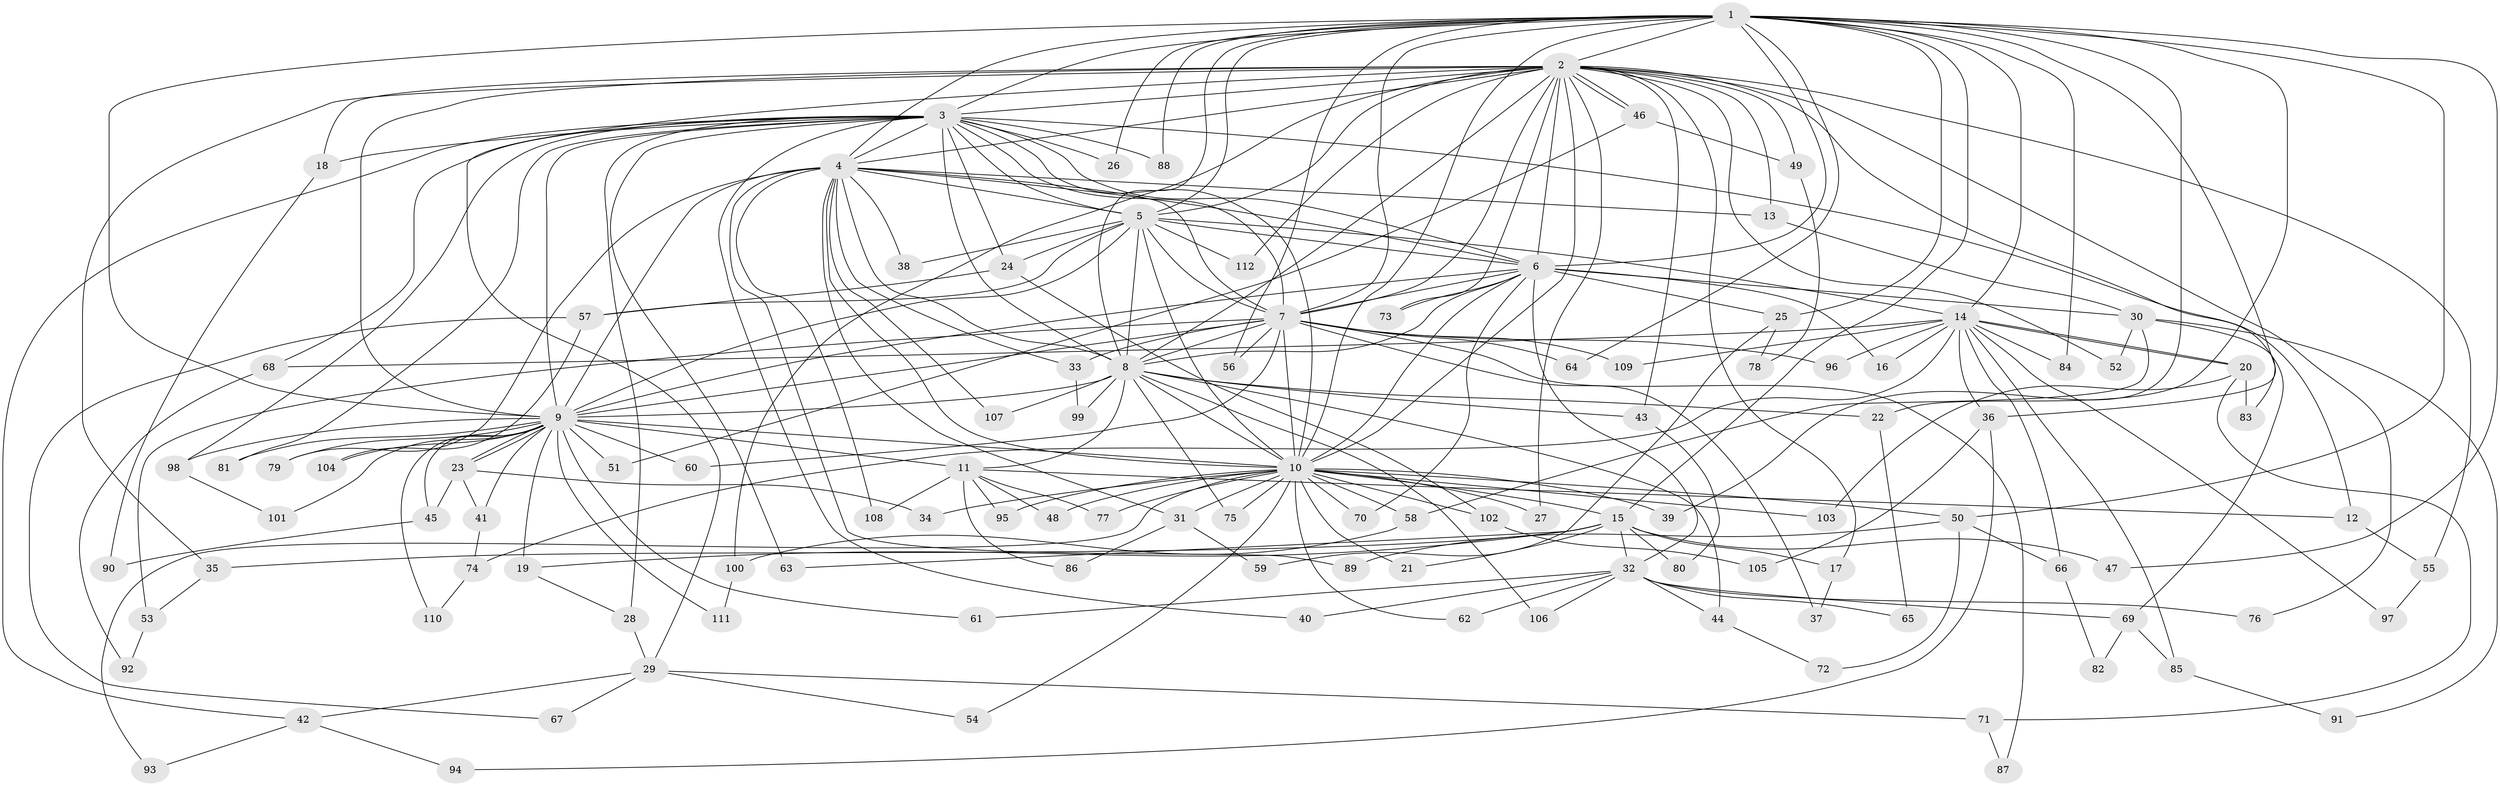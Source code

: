 // coarse degree distribution, {3: 0.08823529411764706, 10: 0.029411764705882353, 4: 0.2647058823529412, 6: 0.08823529411764706, 2: 0.17647058823529413, 19: 0.029411764705882353, 9: 0.08823529411764706, 5: 0.11764705882352941, 17: 0.029411764705882353, 13: 0.029411764705882353, 11: 0.029411764705882353, 20: 0.029411764705882353}
// Generated by graph-tools (version 1.1) at 2025/36/03/04/25 23:36:37]
// undirected, 112 vertices, 249 edges
graph export_dot {
  node [color=gray90,style=filled];
  1;
  2;
  3;
  4;
  5;
  6;
  7;
  8;
  9;
  10;
  11;
  12;
  13;
  14;
  15;
  16;
  17;
  18;
  19;
  20;
  21;
  22;
  23;
  24;
  25;
  26;
  27;
  28;
  29;
  30;
  31;
  32;
  33;
  34;
  35;
  36;
  37;
  38;
  39;
  40;
  41;
  42;
  43;
  44;
  45;
  46;
  47;
  48;
  49;
  50;
  51;
  52;
  53;
  54;
  55;
  56;
  57;
  58;
  59;
  60;
  61;
  62;
  63;
  64;
  65;
  66;
  67;
  68;
  69;
  70;
  71;
  72;
  73;
  74;
  75;
  76;
  77;
  78;
  79;
  80;
  81;
  82;
  83;
  84;
  85;
  86;
  87;
  88;
  89;
  90;
  91;
  92;
  93;
  94;
  95;
  96;
  97;
  98;
  99;
  100;
  101;
  102;
  103;
  104;
  105;
  106;
  107;
  108;
  109;
  110;
  111;
  112;
  1 -- 2;
  1 -- 3;
  1 -- 4;
  1 -- 5;
  1 -- 6;
  1 -- 7;
  1 -- 8;
  1 -- 9;
  1 -- 10;
  1 -- 14;
  1 -- 15;
  1 -- 22;
  1 -- 25;
  1 -- 26;
  1 -- 36;
  1 -- 39;
  1 -- 47;
  1 -- 50;
  1 -- 56;
  1 -- 64;
  1 -- 84;
  1 -- 88;
  2 -- 3;
  2 -- 4;
  2 -- 5;
  2 -- 6;
  2 -- 7;
  2 -- 8;
  2 -- 9;
  2 -- 10;
  2 -- 13;
  2 -- 17;
  2 -- 18;
  2 -- 27;
  2 -- 29;
  2 -- 35;
  2 -- 43;
  2 -- 46;
  2 -- 46;
  2 -- 49;
  2 -- 52;
  2 -- 55;
  2 -- 73;
  2 -- 76;
  2 -- 83;
  2 -- 100;
  2 -- 112;
  3 -- 4;
  3 -- 5;
  3 -- 6;
  3 -- 7;
  3 -- 8;
  3 -- 9;
  3 -- 10;
  3 -- 12;
  3 -- 18;
  3 -- 24;
  3 -- 26;
  3 -- 28;
  3 -- 40;
  3 -- 42;
  3 -- 63;
  3 -- 68;
  3 -- 81;
  3 -- 88;
  3 -- 98;
  4 -- 5;
  4 -- 6;
  4 -- 7;
  4 -- 8;
  4 -- 9;
  4 -- 10;
  4 -- 13;
  4 -- 31;
  4 -- 33;
  4 -- 38;
  4 -- 79;
  4 -- 89;
  4 -- 107;
  4 -- 108;
  5 -- 6;
  5 -- 7;
  5 -- 8;
  5 -- 9;
  5 -- 10;
  5 -- 14;
  5 -- 24;
  5 -- 38;
  5 -- 57;
  5 -- 112;
  6 -- 7;
  6 -- 8;
  6 -- 9;
  6 -- 10;
  6 -- 16;
  6 -- 25;
  6 -- 30;
  6 -- 32;
  6 -- 70;
  6 -- 73;
  7 -- 8;
  7 -- 9;
  7 -- 10;
  7 -- 33;
  7 -- 37;
  7 -- 53;
  7 -- 56;
  7 -- 60;
  7 -- 64;
  7 -- 87;
  7 -- 96;
  7 -- 109;
  8 -- 9;
  8 -- 10;
  8 -- 11;
  8 -- 22;
  8 -- 43;
  8 -- 44;
  8 -- 75;
  8 -- 99;
  8 -- 106;
  8 -- 107;
  9 -- 10;
  9 -- 11;
  9 -- 19;
  9 -- 23;
  9 -- 23;
  9 -- 41;
  9 -- 45;
  9 -- 51;
  9 -- 60;
  9 -- 61;
  9 -- 79;
  9 -- 81;
  9 -- 98;
  9 -- 101;
  9 -- 104;
  9 -- 110;
  9 -- 111;
  10 -- 15;
  10 -- 21;
  10 -- 27;
  10 -- 31;
  10 -- 34;
  10 -- 39;
  10 -- 48;
  10 -- 50;
  10 -- 54;
  10 -- 58;
  10 -- 62;
  10 -- 70;
  10 -- 75;
  10 -- 77;
  10 -- 93;
  10 -- 95;
  10 -- 102;
  10 -- 103;
  11 -- 12;
  11 -- 48;
  11 -- 77;
  11 -- 86;
  11 -- 95;
  11 -- 108;
  12 -- 55;
  13 -- 30;
  14 -- 16;
  14 -- 20;
  14 -- 20;
  14 -- 36;
  14 -- 66;
  14 -- 68;
  14 -- 74;
  14 -- 84;
  14 -- 85;
  14 -- 96;
  14 -- 97;
  14 -- 109;
  15 -- 17;
  15 -- 19;
  15 -- 21;
  15 -- 32;
  15 -- 35;
  15 -- 47;
  15 -- 63;
  15 -- 80;
  17 -- 37;
  18 -- 90;
  19 -- 28;
  20 -- 71;
  20 -- 83;
  20 -- 103;
  22 -- 65;
  23 -- 34;
  23 -- 41;
  23 -- 45;
  24 -- 57;
  24 -- 102;
  25 -- 59;
  25 -- 78;
  28 -- 29;
  29 -- 42;
  29 -- 54;
  29 -- 67;
  29 -- 71;
  30 -- 52;
  30 -- 58;
  30 -- 69;
  30 -- 91;
  31 -- 59;
  31 -- 86;
  32 -- 40;
  32 -- 44;
  32 -- 61;
  32 -- 62;
  32 -- 65;
  32 -- 69;
  32 -- 76;
  32 -- 106;
  33 -- 99;
  35 -- 53;
  36 -- 94;
  36 -- 105;
  41 -- 74;
  42 -- 93;
  42 -- 94;
  43 -- 80;
  44 -- 72;
  45 -- 90;
  46 -- 49;
  46 -- 51;
  49 -- 78;
  50 -- 66;
  50 -- 72;
  50 -- 89;
  53 -- 92;
  55 -- 97;
  57 -- 67;
  57 -- 104;
  58 -- 100;
  66 -- 82;
  68 -- 92;
  69 -- 82;
  69 -- 85;
  71 -- 87;
  74 -- 110;
  85 -- 91;
  98 -- 101;
  100 -- 111;
  102 -- 105;
}
